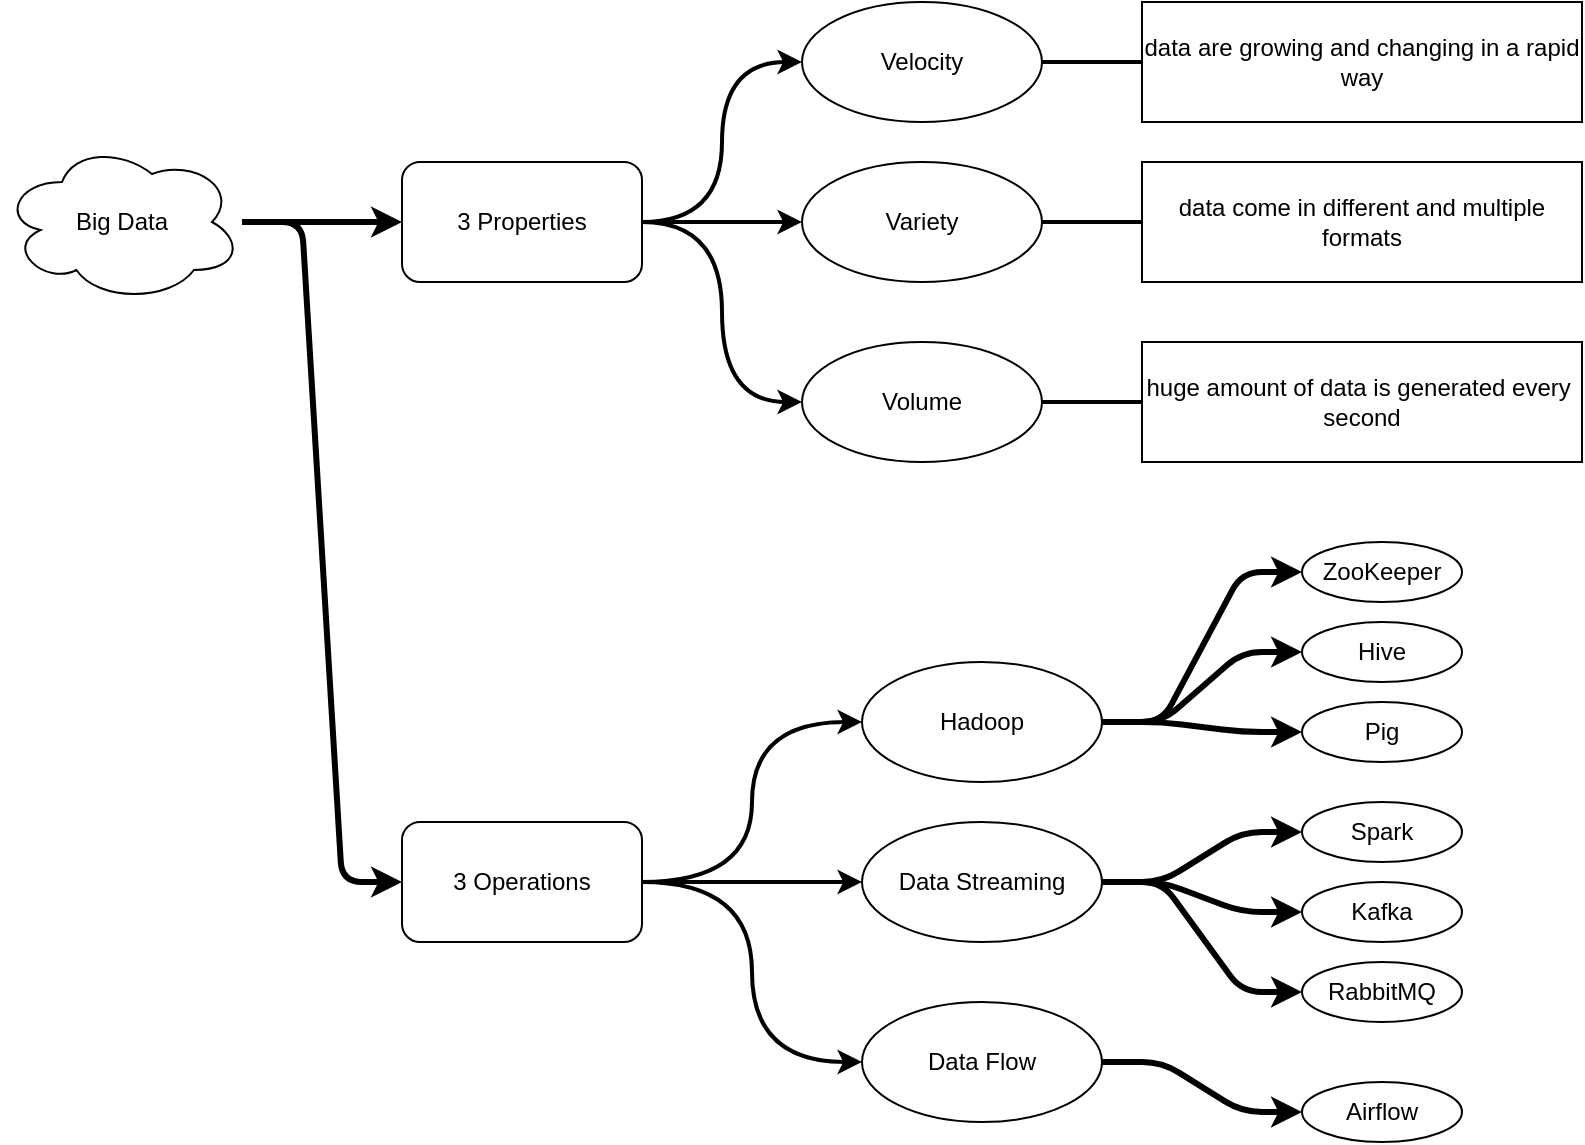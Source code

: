 <mxfile version="17.4.1" type="github" pages="3">
  <diagram id="5Rl2E7YkQ2Qzgk_aF65r" name="BigData">
    <mxGraphModel dx="2272" dy="701" grid="1" gridSize="10" guides="1" tooltips="1" connect="1" arrows="1" fold="1" page="1" pageScale="1" pageWidth="850" pageHeight="1100" math="0" shadow="0">
      <root>
        <mxCell id="0" />
        <mxCell id="1" parent="0" />
        <mxCell id="8WD0OpO59DViS9RUcPrg-6" value="" style="edgeStyle=orthogonalEdgeStyle;rounded=0;orthogonalLoop=1;jettySize=auto;html=1;strokeWidth=3;" edge="1" parent="1" source="8WD0OpO59DViS9RUcPrg-1" target="8WD0OpO59DViS9RUcPrg-5">
          <mxGeometry relative="1" as="geometry" />
        </mxCell>
        <mxCell id="8WD0OpO59DViS9RUcPrg-45" style="edgeStyle=entityRelationEdgeStyle;rounded=1;orthogonalLoop=1;jettySize=auto;elbow=vertical;html=1;entryX=0;entryY=0.5;entryDx=0;entryDy=0;endArrow=classic;endFill=1;strokeWidth=3;" edge="1" parent="1" source="8WD0OpO59DViS9RUcPrg-1" target="8WD0OpO59DViS9RUcPrg-35">
          <mxGeometry relative="1" as="geometry" />
        </mxCell>
        <mxCell id="8WD0OpO59DViS9RUcPrg-1" value="&lt;div&gt;Big Data&lt;/div&gt;" style="ellipse;shape=cloud;whiteSpace=wrap;html=1;rounded=1;" vertex="1" parent="1">
          <mxGeometry x="-750" y="470" width="120" height="80" as="geometry" />
        </mxCell>
        <mxCell id="8WD0OpO59DViS9RUcPrg-8" value="" style="edgeStyle=orthogonalEdgeStyle;rounded=0;orthogonalLoop=1;jettySize=auto;html=1;curved=1;strokeWidth=2;" edge="1" parent="1" source="8WD0OpO59DViS9RUcPrg-5" target="8WD0OpO59DViS9RUcPrg-7">
          <mxGeometry relative="1" as="geometry" />
        </mxCell>
        <mxCell id="8WD0OpO59DViS9RUcPrg-16" style="edgeStyle=orthogonalEdgeStyle;rounded=0;orthogonalLoop=1;jettySize=auto;html=1;exitX=1;exitY=0.5;exitDx=0;exitDy=0;entryX=0;entryY=0.5;entryDx=0;entryDy=0;curved=1;strokeWidth=2;" edge="1" parent="1" source="8WD0OpO59DViS9RUcPrg-5" target="8WD0OpO59DViS9RUcPrg-15">
          <mxGeometry relative="1" as="geometry" />
        </mxCell>
        <mxCell id="8WD0OpO59DViS9RUcPrg-17" style="edgeStyle=orthogonalEdgeStyle;rounded=0;orthogonalLoop=1;jettySize=auto;html=1;entryX=0;entryY=0.5;entryDx=0;entryDy=0;curved=1;strokeWidth=2;" edge="1" parent="1" source="8WD0OpO59DViS9RUcPrg-5" target="8WD0OpO59DViS9RUcPrg-14">
          <mxGeometry relative="1" as="geometry" />
        </mxCell>
        <mxCell id="8WD0OpO59DViS9RUcPrg-5" value="3 Properties" style="rounded=1;whiteSpace=wrap;html=1;" vertex="1" parent="1">
          <mxGeometry x="-550" y="480" width="120" height="60" as="geometry" />
        </mxCell>
        <mxCell id="8WD0OpO59DViS9RUcPrg-28" style="edgeStyle=elbowEdgeStyle;rounded=1;orthogonalLoop=1;jettySize=auto;elbow=vertical;html=1;entryX=0;entryY=0.5;entryDx=0;entryDy=0;endArrow=none;endFill=0;strokeWidth=2;" edge="1" parent="1" source="8WD0OpO59DViS9RUcPrg-7" target="8WD0OpO59DViS9RUcPrg-26">
          <mxGeometry relative="1" as="geometry" />
        </mxCell>
        <mxCell id="8WD0OpO59DViS9RUcPrg-7" value="Variety" style="ellipse;whiteSpace=wrap;html=1;rounded=1;" vertex="1" parent="1">
          <mxGeometry x="-350" y="480" width="120" height="60" as="geometry" />
        </mxCell>
        <mxCell id="8WD0OpO59DViS9RUcPrg-29" style="edgeStyle=elbowEdgeStyle;rounded=1;orthogonalLoop=1;jettySize=auto;elbow=vertical;html=1;entryX=0;entryY=0.5;entryDx=0;entryDy=0;endArrow=none;endFill=0;strokeWidth=2;" edge="1" parent="1" source="8WD0OpO59DViS9RUcPrg-14" target="8WD0OpO59DViS9RUcPrg-27">
          <mxGeometry relative="1" as="geometry" />
        </mxCell>
        <mxCell id="8WD0OpO59DViS9RUcPrg-14" value="Volume" style="ellipse;whiteSpace=wrap;html=1;rounded=1;" vertex="1" parent="1">
          <mxGeometry x="-350" y="570" width="120" height="60" as="geometry" />
        </mxCell>
        <mxCell id="8WD0OpO59DViS9RUcPrg-24" value="" style="edgeStyle=elbowEdgeStyle;rounded=1;orthogonalLoop=1;jettySize=auto;elbow=vertical;html=1;endArrow=none;endFill=0;strokeWidth=2;" edge="1" parent="1" source="8WD0OpO59DViS9RUcPrg-15" target="8WD0OpO59DViS9RUcPrg-23">
          <mxGeometry relative="1" as="geometry" />
        </mxCell>
        <mxCell id="8WD0OpO59DViS9RUcPrg-15" value="Velocity" style="ellipse;whiteSpace=wrap;html=1;rounded=1;" vertex="1" parent="1">
          <mxGeometry x="-350" y="400" width="120" height="60" as="geometry" />
        </mxCell>
        <mxCell id="8WD0OpO59DViS9RUcPrg-23" value="data are growing and changing in a rapid way" style="rounded=0;whiteSpace=wrap;html=1;" vertex="1" parent="1">
          <mxGeometry x="-180" y="400" width="220" height="60" as="geometry" />
        </mxCell>
        <mxCell id="8WD0OpO59DViS9RUcPrg-26" value="data come in different and multiple formats" style="rounded=0;whiteSpace=wrap;html=1;" vertex="1" parent="1">
          <mxGeometry x="-180" y="480" width="220" height="60" as="geometry" />
        </mxCell>
        <mxCell id="8WD0OpO59DViS9RUcPrg-27" value="huge amount of data is generated every&amp;nbsp; second" style="rounded=0;whiteSpace=wrap;html=1;" vertex="1" parent="1">
          <mxGeometry x="-180" y="570" width="220" height="60" as="geometry" />
        </mxCell>
        <mxCell id="8WD0OpO59DViS9RUcPrg-32" value="" style="edgeStyle=orthogonalEdgeStyle;rounded=0;orthogonalLoop=1;jettySize=auto;html=1;curved=1;strokeWidth=2;" edge="1" parent="1" source="8WD0OpO59DViS9RUcPrg-35" target="8WD0OpO59DViS9RUcPrg-37">
          <mxGeometry relative="1" as="geometry" />
        </mxCell>
        <mxCell id="8WD0OpO59DViS9RUcPrg-33" style="edgeStyle=orthogonalEdgeStyle;rounded=0;orthogonalLoop=1;jettySize=auto;html=1;exitX=1;exitY=0.5;exitDx=0;exitDy=0;entryX=0;entryY=0.5;entryDx=0;entryDy=0;curved=1;strokeWidth=2;" edge="1" parent="1" source="8WD0OpO59DViS9RUcPrg-35" target="8WD0OpO59DViS9RUcPrg-41">
          <mxGeometry relative="1" as="geometry" />
        </mxCell>
        <mxCell id="8WD0OpO59DViS9RUcPrg-34" style="edgeStyle=orthogonalEdgeStyle;rounded=0;orthogonalLoop=1;jettySize=auto;html=1;entryX=0;entryY=0.5;entryDx=0;entryDy=0;curved=1;strokeWidth=2;" edge="1" parent="1" source="8WD0OpO59DViS9RUcPrg-35" target="8WD0OpO59DViS9RUcPrg-39">
          <mxGeometry relative="1" as="geometry" />
        </mxCell>
        <mxCell id="8WD0OpO59DViS9RUcPrg-35" value="3 Operations" style="rounded=1;whiteSpace=wrap;html=1;" vertex="1" parent="1">
          <mxGeometry x="-550" y="810" width="120" height="60" as="geometry" />
        </mxCell>
        <mxCell id="8WD0OpO59DViS9RUcPrg-37" value="Data Streaming" style="ellipse;whiteSpace=wrap;html=1;rounded=1;" vertex="1" parent="1">
          <mxGeometry x="-320" y="810" width="120" height="60" as="geometry" />
        </mxCell>
        <mxCell id="8WD0OpO59DViS9RUcPrg-39" value="Data Flow" style="ellipse;whiteSpace=wrap;html=1;rounded=1;" vertex="1" parent="1">
          <mxGeometry x="-320" y="900" width="120" height="60" as="geometry" />
        </mxCell>
        <mxCell id="8WD0OpO59DViS9RUcPrg-48" value="" style="edgeStyle=entityRelationEdgeStyle;rounded=1;orthogonalLoop=1;jettySize=auto;html=1;endArrow=classic;endFill=1;strokeWidth=3;elbow=vertical;" edge="1" parent="1" source="8WD0OpO59DViS9RUcPrg-41" target="8WD0OpO59DViS9RUcPrg-47">
          <mxGeometry relative="1" as="geometry" />
        </mxCell>
        <mxCell id="8WD0OpO59DViS9RUcPrg-50" value="" style="edgeStyle=entityRelationEdgeStyle;rounded=1;orthogonalLoop=1;jettySize=auto;html=1;endArrow=classic;endFill=1;strokeWidth=3;elbow=vertical;" edge="1" parent="1" source="8WD0OpO59DViS9RUcPrg-41" target="8WD0OpO59DViS9RUcPrg-49">
          <mxGeometry relative="1" as="geometry" />
        </mxCell>
        <mxCell id="8WD0OpO59DViS9RUcPrg-52" style="edgeStyle=entityRelationEdgeStyle;rounded=1;orthogonalLoop=1;jettySize=auto;html=1;entryX=0;entryY=0.5;entryDx=0;entryDy=0;endArrow=classic;endFill=1;strokeWidth=3;elbow=vertical;" edge="1" parent="1" source="8WD0OpO59DViS9RUcPrg-41" target="8WD0OpO59DViS9RUcPrg-51">
          <mxGeometry relative="1" as="geometry" />
        </mxCell>
        <mxCell id="8WD0OpO59DViS9RUcPrg-41" value="Hadoop" style="ellipse;whiteSpace=wrap;html=1;rounded=1;" vertex="1" parent="1">
          <mxGeometry x="-320" y="730" width="120" height="60" as="geometry" />
        </mxCell>
        <mxCell id="8WD0OpO59DViS9RUcPrg-47" value="ZooKeeper" style="ellipse;whiteSpace=wrap;html=1;rounded=1;" vertex="1" parent="1">
          <mxGeometry x="-100" y="670" width="80" height="30" as="geometry" />
        </mxCell>
        <mxCell id="8WD0OpO59DViS9RUcPrg-49" value="Hive" style="ellipse;whiteSpace=wrap;html=1;rounded=1;" vertex="1" parent="1">
          <mxGeometry x="-100" y="710" width="80" height="30" as="geometry" />
        </mxCell>
        <mxCell id="8WD0OpO59DViS9RUcPrg-51" value="Pig" style="ellipse;whiteSpace=wrap;html=1;rounded=1;" vertex="1" parent="1">
          <mxGeometry x="-100" y="750" width="80" height="30" as="geometry" />
        </mxCell>
        <mxCell id="8WD0OpO59DViS9RUcPrg-53" value="" style="edgeStyle=entityRelationEdgeStyle;rounded=1;orthogonalLoop=1;jettySize=auto;html=1;endArrow=classic;endFill=1;strokeWidth=3;elbow=vertical;" edge="1" parent="1" target="8WD0OpO59DViS9RUcPrg-56">
          <mxGeometry relative="1" as="geometry">
            <mxPoint x="-200" y="840" as="sourcePoint" />
          </mxGeometry>
        </mxCell>
        <mxCell id="8WD0OpO59DViS9RUcPrg-54" value="" style="edgeStyle=entityRelationEdgeStyle;rounded=1;orthogonalLoop=1;jettySize=auto;html=1;endArrow=classic;endFill=1;strokeWidth=3;elbow=vertical;" edge="1" parent="1" target="8WD0OpO59DViS9RUcPrg-57">
          <mxGeometry relative="1" as="geometry">
            <mxPoint x="-200" y="840" as="sourcePoint" />
          </mxGeometry>
        </mxCell>
        <mxCell id="8WD0OpO59DViS9RUcPrg-55" style="edgeStyle=entityRelationEdgeStyle;rounded=1;orthogonalLoop=1;jettySize=auto;html=1;entryX=0;entryY=0.5;entryDx=0;entryDy=0;endArrow=classic;endFill=1;strokeWidth=3;elbow=vertical;" edge="1" parent="1" target="8WD0OpO59DViS9RUcPrg-58">
          <mxGeometry relative="1" as="geometry">
            <mxPoint x="-200" y="840" as="sourcePoint" />
          </mxGeometry>
        </mxCell>
        <mxCell id="8WD0OpO59DViS9RUcPrg-56" value="Spark" style="ellipse;whiteSpace=wrap;html=1;rounded=1;" vertex="1" parent="1">
          <mxGeometry x="-100" y="800" width="80" height="30" as="geometry" />
        </mxCell>
        <mxCell id="8WD0OpO59DViS9RUcPrg-57" value="Kafka" style="ellipse;whiteSpace=wrap;html=1;rounded=1;" vertex="1" parent="1">
          <mxGeometry x="-100" y="840" width="80" height="30" as="geometry" />
        </mxCell>
        <mxCell id="8WD0OpO59DViS9RUcPrg-58" value="RabbitMQ" style="ellipse;whiteSpace=wrap;html=1;rounded=1;" vertex="1" parent="1">
          <mxGeometry x="-100" y="880" width="80" height="30" as="geometry" />
        </mxCell>
        <mxCell id="8WD0OpO59DViS9RUcPrg-59" value="" style="edgeStyle=entityRelationEdgeStyle;rounded=1;orthogonalLoop=1;jettySize=auto;html=1;endArrow=classic;endFill=1;strokeWidth=3;elbow=vertical;" edge="1" parent="1" target="8WD0OpO59DViS9RUcPrg-62">
          <mxGeometry relative="1" as="geometry">
            <mxPoint x="-200" y="930" as="sourcePoint" />
          </mxGeometry>
        </mxCell>
        <mxCell id="8WD0OpO59DViS9RUcPrg-62" value="Airflow" style="ellipse;whiteSpace=wrap;html=1;rounded=1;" vertex="1" parent="1">
          <mxGeometry x="-100" y="940" width="80" height="30" as="geometry" />
        </mxCell>
      </root>
    </mxGraphModel>
  </diagram>
  <diagram id="t2ppFI9sK6Rx1bjc7z5Q" name="DataEngineering">
    <mxGraphModel dx="2272" dy="701" grid="1" gridSize="10" guides="1" tooltips="1" connect="1" arrows="1" fold="1" page="1" pageScale="1" pageWidth="850" pageHeight="1100" math="0" shadow="0">
      <root>
        <mxCell id="0" />
        <mxCell id="1" parent="0" />
        <mxCell id="nob0jaDSzmOrJlRHRxNH-1" value="" style="edgeStyle=orthogonalEdgeStyle;rounded=0;orthogonalLoop=1;jettySize=auto;html=1;strokeWidth=3;" edge="1" parent="1" source="nob0jaDSzmOrJlRHRxNH-2" target="nob0jaDSzmOrJlRHRxNH-6">
          <mxGeometry relative="1" as="geometry" />
        </mxCell>
        <mxCell id="nob0jaDSzmOrJlRHRxNH-2" value="Data Engineering" style="ellipse;shape=cloud;whiteSpace=wrap;html=1;rounded=1;" vertex="1" parent="1">
          <mxGeometry x="-820" y="130" width="120" height="80" as="geometry" />
        </mxCell>
        <mxCell id="nob0jaDSzmOrJlRHRxNH-3" value="" style="edgeStyle=orthogonalEdgeStyle;rounded=0;orthogonalLoop=1;jettySize=auto;html=1;curved=1;strokeWidth=2;" edge="1" parent="1" source="nob0jaDSzmOrJlRHRxNH-6" target="nob0jaDSzmOrJlRHRxNH-8">
          <mxGeometry relative="1" as="geometry" />
        </mxCell>
        <mxCell id="nob0jaDSzmOrJlRHRxNH-4" style="edgeStyle=orthogonalEdgeStyle;rounded=0;orthogonalLoop=1;jettySize=auto;html=1;exitX=1;exitY=0.5;exitDx=0;exitDy=0;entryX=0;entryY=0.5;entryDx=0;entryDy=0;curved=1;strokeWidth=2;" edge="1" parent="1" source="nob0jaDSzmOrJlRHRxNH-6" target="nob0jaDSzmOrJlRHRxNH-12">
          <mxGeometry relative="1" as="geometry" />
        </mxCell>
        <mxCell id="nob0jaDSzmOrJlRHRxNH-5" style="edgeStyle=orthogonalEdgeStyle;rounded=0;orthogonalLoop=1;jettySize=auto;html=1;entryX=0;entryY=0.5;entryDx=0;entryDy=0;curved=1;strokeWidth=2;" edge="1" parent="1" source="nob0jaDSzmOrJlRHRxNH-6" target="nob0jaDSzmOrJlRHRxNH-10">
          <mxGeometry relative="1" as="geometry" />
        </mxCell>
        <mxCell id="wrII8wMutT-JyE1OGqmX-1" style="edgeStyle=orthogonalEdgeStyle;rounded=1;orthogonalLoop=1;jettySize=auto;html=1;entryX=0;entryY=0.5;entryDx=0;entryDy=0;endArrow=classic;endFill=1;strokeWidth=2;elbow=vertical;curved=1;" edge="1" parent="1" source="nob0jaDSzmOrJlRHRxNH-6" target="CkBosRr9IEfbna9MO54Q-16">
          <mxGeometry relative="1" as="geometry">
            <Array as="points">
              <mxPoint x="-480" y="170" />
              <mxPoint x="-480" y="350" />
            </Array>
          </mxGeometry>
        </mxCell>
        <mxCell id="nob0jaDSzmOrJlRHRxNH-6" value="4 Operations" style="rounded=1;whiteSpace=wrap;html=1;" vertex="1" parent="1">
          <mxGeometry x="-620" y="140" width="120" height="60" as="geometry" />
        </mxCell>
        <mxCell id="nob0jaDSzmOrJlRHRxNH-8" value="Data Engestion" style="ellipse;whiteSpace=wrap;html=1;rounded=1;" vertex="1" parent="1">
          <mxGeometry x="-420" y="140" width="120" height="60" as="geometry" />
        </mxCell>
        <mxCell id="nob0jaDSzmOrJlRHRxNH-10" value="Data Cleaning" style="ellipse;whiteSpace=wrap;html=1;rounded=1;" vertex="1" parent="1">
          <mxGeometry x="-420" y="230" width="120" height="60" as="geometry" />
        </mxCell>
        <mxCell id="wrII8wMutT-JyE1OGqmX-3" value="" style="edgeStyle=orthogonalEdgeStyle;curved=1;rounded=1;orthogonalLoop=1;jettySize=auto;html=1;endArrow=classic;endFill=1;strokeWidth=2;elbow=vertical;" edge="1" parent="1" source="nob0jaDSzmOrJlRHRxNH-12" target="wrII8wMutT-JyE1OGqmX-2">
          <mxGeometry relative="1" as="geometry" />
        </mxCell>
        <mxCell id="wrII8wMutT-JyE1OGqmX-5" value="" style="edgeStyle=orthogonalEdgeStyle;curved=1;rounded=1;orthogonalLoop=1;jettySize=auto;html=1;endArrow=classic;endFill=1;strokeWidth=2;elbow=vertical;" edge="1" parent="1" source="nob0jaDSzmOrJlRHRxNH-12" target="wrII8wMutT-JyE1OGqmX-4">
          <mxGeometry relative="1" as="geometry" />
        </mxCell>
        <mxCell id="nob0jaDSzmOrJlRHRxNH-12" value="Search Engine" style="ellipse;whiteSpace=wrap;html=1;rounded=1;" vertex="1" parent="1">
          <mxGeometry x="-420" y="60" width="120" height="60" as="geometry" />
        </mxCell>
        <mxCell id="wrII8wMutT-JyE1OGqmX-7" value="" style="edgeStyle=orthogonalEdgeStyle;curved=1;rounded=1;orthogonalLoop=1;jettySize=auto;html=1;endArrow=classic;endFill=1;strokeWidth=2;elbow=vertical;" edge="1" parent="1" source="CkBosRr9IEfbna9MO54Q-16" target="wrII8wMutT-JyE1OGqmX-6">
          <mxGeometry relative="1" as="geometry" />
        </mxCell>
        <mxCell id="wrII8wMutT-JyE1OGqmX-9" value="" style="edgeStyle=orthogonalEdgeStyle;curved=1;rounded=1;orthogonalLoop=1;jettySize=auto;html=1;endArrow=classic;endFill=1;strokeWidth=2;elbow=vertical;entryX=0;entryY=0.5;entryDx=0;entryDy=0;exitX=1;exitY=0.5;exitDx=0;exitDy=0;" edge="1" parent="1" source="CkBosRr9IEfbna9MO54Q-16" target="wrII8wMutT-JyE1OGqmX-8">
          <mxGeometry relative="1" as="geometry">
            <Array as="points">
              <mxPoint x="-280" y="350" />
              <mxPoint x="-280" y="440" />
            </Array>
          </mxGeometry>
        </mxCell>
        <mxCell id="CkBosRr9IEfbna9MO54Q-16" value="Data Scraping" style="ellipse;whiteSpace=wrap;html=1;rounded=1;" vertex="1" parent="1">
          <mxGeometry x="-420" y="320" width="120" height="60" as="geometry" />
        </mxCell>
        <mxCell id="wrII8wMutT-JyE1OGqmX-2" value="Solr" style="ellipse;whiteSpace=wrap;html=1;rounded=1;" vertex="1" parent="1">
          <mxGeometry x="-240" y="30" width="70" height="30" as="geometry" />
        </mxCell>
        <mxCell id="wrII8wMutT-JyE1OGqmX-4" value="Elastic Search" style="ellipse;whiteSpace=wrap;html=1;rounded=1;" vertex="1" parent="1">
          <mxGeometry x="-240" y="75" width="100" height="30" as="geometry" />
        </mxCell>
        <mxCell id="wrII8wMutT-JyE1OGqmX-6" value="Scrapy" style="ellipse;whiteSpace=wrap;html=1;rounded=1;" vertex="1" parent="1">
          <mxGeometry x="-240" y="360" width="110" height="40" as="geometry" />
        </mxCell>
        <mxCell id="wrII8wMutT-JyE1OGqmX-8" value="Selenium" style="ellipse;whiteSpace=wrap;html=1;rounded=1;" vertex="1" parent="1">
          <mxGeometry x="-240" y="420" width="110" height="40" as="geometry" />
        </mxCell>
      </root>
    </mxGraphModel>
  </diagram>
  <diagram id="PHB2wehVPCsthN-tiyIw" name="DataStorage">
    <mxGraphModel dx="2272" dy="701" grid="1" gridSize="10" guides="1" tooltips="1" connect="1" arrows="1" fold="1" page="1" pageScale="1" pageWidth="850" pageHeight="1100" math="0" shadow="0">
      <root>
        <mxCell id="0" />
        <mxCell id="1" parent="0" />
        <mxCell id="VZXMy3FLtsFeKvoIb0Xn-1" value="" style="edgeStyle=orthogonalEdgeStyle;rounded=0;orthogonalLoop=1;jettySize=auto;html=1;strokeWidth=3;" edge="1" parent="1" source="VZXMy3FLtsFeKvoIb0Xn-2" target="VZXMy3FLtsFeKvoIb0Xn-7">
          <mxGeometry relative="1" as="geometry" />
        </mxCell>
        <mxCell id="VZXMy3FLtsFeKvoIb0Xn-2" value="Data Storage" style="ellipse;shape=cloud;whiteSpace=wrap;html=1;rounded=1;" vertex="1" parent="1">
          <mxGeometry x="-820" y="130" width="120" height="80" as="geometry" />
        </mxCell>
        <mxCell id="VZXMy3FLtsFeKvoIb0Xn-3" value="" style="edgeStyle=orthogonalEdgeStyle;rounded=0;orthogonalLoop=1;jettySize=auto;html=1;curved=1;strokeWidth=2;" edge="1" parent="1" source="VZXMy3FLtsFeKvoIb0Xn-7" target="VZXMy3FLtsFeKvoIb0Xn-8">
          <mxGeometry relative="1" as="geometry" />
        </mxCell>
        <mxCell id="VZXMy3FLtsFeKvoIb0Xn-4" style="edgeStyle=orthogonalEdgeStyle;rounded=0;orthogonalLoop=1;jettySize=auto;html=1;exitX=1;exitY=0.5;exitDx=0;exitDy=0;entryX=0;entryY=0.5;entryDx=0;entryDy=0;curved=1;strokeWidth=2;" edge="1" parent="1" source="VZXMy3FLtsFeKvoIb0Xn-7" target="VZXMy3FLtsFeKvoIb0Xn-12">
          <mxGeometry relative="1" as="geometry" />
        </mxCell>
        <mxCell id="VZXMy3FLtsFeKvoIb0Xn-5" style="edgeStyle=orthogonalEdgeStyle;rounded=0;orthogonalLoop=1;jettySize=auto;html=1;entryX=0;entryY=0.5;entryDx=0;entryDy=0;curved=1;strokeWidth=2;exitX=0.55;exitY=0.95;exitDx=0;exitDy=0;exitPerimeter=0;" edge="1" parent="1" source="VZXMy3FLtsFeKvoIb0Xn-2" target="VZXMy3FLtsFeKvoIb0Xn-9">
          <mxGeometry relative="1" as="geometry" />
        </mxCell>
        <mxCell id="VZXMy3FLtsFeKvoIb0Xn-6" style="edgeStyle=orthogonalEdgeStyle;rounded=1;orthogonalLoop=1;jettySize=auto;html=1;entryX=0;entryY=0.5;entryDx=0;entryDy=0;endArrow=classic;endFill=1;strokeWidth=2;elbow=vertical;curved=1;exitX=0.55;exitY=0.95;exitDx=0;exitDy=0;exitPerimeter=0;" edge="1" parent="1" source="VZXMy3FLtsFeKvoIb0Xn-2" target="VZXMy3FLtsFeKvoIb0Xn-15">
          <mxGeometry relative="1" as="geometry">
            <Array as="points">
              <mxPoint x="-740" y="206" />
              <mxPoint x="-740" y="740" />
            </Array>
            <mxPoint x="-690" y="260" as="sourcePoint" />
          </mxGeometry>
        </mxCell>
        <mxCell id="9gEIinoZK7fOqd8k9MTv-2" style="edgeStyle=orthogonalEdgeStyle;curved=1;rounded=1;orthogonalLoop=1;jettySize=auto;html=1;entryX=0;entryY=0.5;entryDx=0;entryDy=0;endArrow=classic;endFill=1;strokeWidth=2;elbow=vertical;" edge="1" parent="1" source="VZXMy3FLtsFeKvoIb0Xn-7" target="9gEIinoZK7fOqd8k9MTv-1">
          <mxGeometry relative="1" as="geometry" />
        </mxCell>
        <mxCell id="VZXMy3FLtsFeKvoIb0Xn-7" value="3 Types" style="rounded=1;whiteSpace=wrap;html=1;" vertex="1" parent="1">
          <mxGeometry x="-620" y="140" width="120" height="60" as="geometry" />
        </mxCell>
        <mxCell id="9gEIinoZK7fOqd8k9MTv-5" value="" style="edgeStyle=orthogonalEdgeStyle;curved=1;rounded=1;orthogonalLoop=1;jettySize=auto;html=1;endArrow=classic;endFill=1;strokeWidth=2;elbow=vertical;" edge="1" parent="1" source="VZXMy3FLtsFeKvoIb0Xn-8" target="9gEIinoZK7fOqd8k9MTv-4">
          <mxGeometry relative="1" as="geometry" />
        </mxCell>
        <mxCell id="VZXMy3FLtsFeKvoIb0Xn-8" value="NoSQL Databases" style="ellipse;whiteSpace=wrap;html=1;rounded=1;" vertex="1" parent="1">
          <mxGeometry x="-420" y="180" width="120" height="60" as="geometry" />
        </mxCell>
        <mxCell id="VZXMy3FLtsFeKvoIb0Xn-21" value="" style="edgeStyle=orthogonalEdgeStyle;curved=1;rounded=1;orthogonalLoop=1;jettySize=auto;html=1;endArrow=classic;endFill=1;strokeWidth=2;elbow=vertical;entryX=0;entryY=0.5;entryDx=0;entryDy=0;" edge="1" parent="1" source="VZXMy3FLtsFeKvoIb0Xn-9" target="VZXMy3FLtsFeKvoIb0Xn-20">
          <mxGeometry relative="1" as="geometry" />
        </mxCell>
        <mxCell id="VZXMy3FLtsFeKvoIb0Xn-9" value="Cloud Databases" style="ellipse;whiteSpace=wrap;html=1;rounded=1;" vertex="1" parent="1">
          <mxGeometry x="-640" y="620" width="120" height="60" as="geometry" />
        </mxCell>
        <mxCell id="VZXMy3FLtsFeKvoIb0Xn-10" value="" style="edgeStyle=orthogonalEdgeStyle;curved=1;rounded=1;orthogonalLoop=1;jettySize=auto;html=1;endArrow=classic;endFill=1;strokeWidth=2;elbow=vertical;" edge="1" parent="1" source="VZXMy3FLtsFeKvoIb0Xn-12" target="VZXMy3FLtsFeKvoIb0Xn-16">
          <mxGeometry relative="1" as="geometry" />
        </mxCell>
        <mxCell id="VZXMy3FLtsFeKvoIb0Xn-11" value="" style="edgeStyle=orthogonalEdgeStyle;curved=1;rounded=1;orthogonalLoop=1;jettySize=auto;html=1;endArrow=classic;endFill=1;strokeWidth=2;elbow=vertical;" edge="1" parent="1" source="VZXMy3FLtsFeKvoIb0Xn-12" target="VZXMy3FLtsFeKvoIb0Xn-17">
          <mxGeometry relative="1" as="geometry" />
        </mxCell>
        <mxCell id="VZXMy3FLtsFeKvoIb0Xn-12" value="SQL Databases" style="ellipse;whiteSpace=wrap;html=1;rounded=1;" vertex="1" parent="1">
          <mxGeometry x="-420" y="60" width="120" height="60" as="geometry" />
        </mxCell>
        <mxCell id="VZXMy3FLtsFeKvoIb0Xn-13" value="" style="edgeStyle=orthogonalEdgeStyle;curved=1;rounded=1;orthogonalLoop=1;jettySize=auto;html=1;endArrow=classic;endFill=1;strokeWidth=2;elbow=vertical;" edge="1" parent="1" source="VZXMy3FLtsFeKvoIb0Xn-15" target="VZXMy3FLtsFeKvoIb0Xn-18">
          <mxGeometry relative="1" as="geometry" />
        </mxCell>
        <mxCell id="VZXMy3FLtsFeKvoIb0Xn-14" value="" style="edgeStyle=orthogonalEdgeStyle;curved=1;rounded=1;orthogonalLoop=1;jettySize=auto;html=1;endArrow=classic;endFill=1;strokeWidth=2;elbow=vertical;entryX=0;entryY=0.5;entryDx=0;entryDy=0;exitX=1;exitY=0.5;exitDx=0;exitDy=0;" edge="1" parent="1" source="VZXMy3FLtsFeKvoIb0Xn-15" target="VZXMy3FLtsFeKvoIb0Xn-19">
          <mxGeometry relative="1" as="geometry">
            <Array as="points">
              <mxPoint x="-500" y="740" />
              <mxPoint x="-500" y="830" />
            </Array>
          </mxGeometry>
        </mxCell>
        <mxCell id="VZXMy3FLtsFeKvoIb0Xn-15" value="Cloud Storage" style="ellipse;whiteSpace=wrap;html=1;rounded=1;" vertex="1" parent="1">
          <mxGeometry x="-640" y="710" width="120" height="60" as="geometry" />
        </mxCell>
        <mxCell id="VZXMy3FLtsFeKvoIb0Xn-16" value="PostgreSQL" style="ellipse;whiteSpace=wrap;html=1;rounded=1;" vertex="1" parent="1">
          <mxGeometry x="-240" y="30" width="100" height="30" as="geometry" />
        </mxCell>
        <mxCell id="VZXMy3FLtsFeKvoIb0Xn-17" value="MySQL" style="ellipse;whiteSpace=wrap;html=1;rounded=1;" vertex="1" parent="1">
          <mxGeometry x="-240" y="75" width="100" height="30" as="geometry" />
        </mxCell>
        <mxCell id="VZXMy3FLtsFeKvoIb0Xn-18" value="Amazon S3" style="ellipse;whiteSpace=wrap;html=1;rounded=1;" vertex="1" parent="1">
          <mxGeometry x="-460" y="750" width="110" height="40" as="geometry" />
        </mxCell>
        <mxCell id="VZXMy3FLtsFeKvoIb0Xn-19" value="Azure Data Lake" style="ellipse;whiteSpace=wrap;html=1;rounded=1;" vertex="1" parent="1">
          <mxGeometry x="-460" y="810" width="110" height="40" as="geometry" />
        </mxCell>
        <mxCell id="VZXMy3FLtsFeKvoIb0Xn-20" value="Amazon RDS" style="ellipse;whiteSpace=wrap;html=1;rounded=1;" vertex="1" parent="1">
          <mxGeometry x="-460" y="690" width="120" height="40" as="geometry" />
        </mxCell>
        <mxCell id="VZXMy3FLtsFeKvoIb0Xn-22" value="Redis" style="ellipse;whiteSpace=wrap;html=1;rounded=1;" vertex="1" parent="1">
          <mxGeometry x="-260" y="490" width="120" height="40" as="geometry" />
        </mxCell>
        <mxCell id="9gEIinoZK7fOqd8k9MTv-3" style="edgeStyle=orthogonalEdgeStyle;curved=1;rounded=1;orthogonalLoop=1;jettySize=auto;html=1;entryX=0;entryY=0.5;entryDx=0;entryDy=0;endArrow=classic;endFill=1;strokeWidth=2;elbow=vertical;" edge="1" parent="1" source="9gEIinoZK7fOqd8k9MTv-1" target="VZXMy3FLtsFeKvoIb0Xn-22">
          <mxGeometry relative="1" as="geometry" />
        </mxCell>
        <mxCell id="9gEIinoZK7fOqd8k9MTv-1" value="Caches" style="ellipse;whiteSpace=wrap;html=1;rounded=1;" vertex="1" parent="1">
          <mxGeometry x="-425" y="390" width="120" height="60" as="geometry" />
        </mxCell>
        <mxCell id="9gEIinoZK7fOqd8k9MTv-7" value="" style="edgeStyle=orthogonalEdgeStyle;curved=1;rounded=1;orthogonalLoop=1;jettySize=auto;html=1;endArrow=classic;endFill=1;strokeWidth=2;elbow=vertical;" edge="1" parent="1" source="9gEIinoZK7fOqd8k9MTv-4" target="9gEIinoZK7fOqd8k9MTv-6">
          <mxGeometry relative="1" as="geometry" />
        </mxCell>
        <mxCell id="9gEIinoZK7fOqd8k9MTv-11" value="" style="edgeStyle=orthogonalEdgeStyle;curved=1;rounded=1;orthogonalLoop=1;jettySize=auto;html=1;endArrow=classic;endFill=1;strokeWidth=2;elbow=vertical;" edge="1" parent="1" source="9gEIinoZK7fOqd8k9MTv-4" target="9gEIinoZK7fOqd8k9MTv-10">
          <mxGeometry relative="1" as="geometry" />
        </mxCell>
        <mxCell id="9gEIinoZK7fOqd8k9MTv-17" style="edgeStyle=orthogonalEdgeStyle;curved=1;rounded=1;orthogonalLoop=1;jettySize=auto;html=1;entryX=0;entryY=0.5;entryDx=0;entryDy=0;endArrow=classic;endFill=1;strokeWidth=2;elbow=vertical;" edge="1" parent="1" source="9gEIinoZK7fOqd8k9MTv-4" target="9gEIinoZK7fOqd8k9MTv-12">
          <mxGeometry relative="1" as="geometry" />
        </mxCell>
        <mxCell id="9gEIinoZK7fOqd8k9MTv-18" style="edgeStyle=orthogonalEdgeStyle;curved=1;rounded=1;orthogonalLoop=1;jettySize=auto;html=1;entryX=0;entryY=0.5;entryDx=0;entryDy=0;endArrow=classic;endFill=1;strokeWidth=2;elbow=vertical;" edge="1" parent="1" source="9gEIinoZK7fOqd8k9MTv-4" target="9gEIinoZK7fOqd8k9MTv-14">
          <mxGeometry relative="1" as="geometry">
            <Array as="points">
              <mxPoint x="-110" y="210" />
              <mxPoint x="-110" y="400" />
            </Array>
          </mxGeometry>
        </mxCell>
        <mxCell id="9gEIinoZK7fOqd8k9MTv-4" value="4 Types" style="whiteSpace=wrap;html=1;rounded=1;" vertex="1" parent="1">
          <mxGeometry x="-260" y="180" width="120" height="60" as="geometry" />
        </mxCell>
        <mxCell id="9gEIinoZK7fOqd8k9MTv-22" value="" style="edgeStyle=orthogonalEdgeStyle;curved=1;rounded=1;orthogonalLoop=1;jettySize=auto;html=1;endArrow=classic;endFill=1;strokeWidth=2;elbow=vertical;" edge="1" parent="1" source="9gEIinoZK7fOqd8k9MTv-6" target="9gEIinoZK7fOqd8k9MTv-21">
          <mxGeometry relative="1" as="geometry" />
        </mxCell>
        <mxCell id="9gEIinoZK7fOqd8k9MTv-6" value="Key-Value Store" style="ellipse;whiteSpace=wrap;html=1;rounded=1;" vertex="1" parent="1">
          <mxGeometry x="-70" y="130" width="120" height="60" as="geometry" />
        </mxCell>
        <mxCell id="9gEIinoZK7fOqd8k9MTv-16" style="edgeStyle=orthogonalEdgeStyle;curved=1;rounded=1;orthogonalLoop=1;jettySize=auto;html=1;endArrow=classic;endFill=1;strokeWidth=2;elbow=vertical;" edge="1" parent="1" source="9gEIinoZK7fOqd8k9MTv-10" target="9gEIinoZK7fOqd8k9MTv-15">
          <mxGeometry relative="1" as="geometry" />
        </mxCell>
        <mxCell id="9gEIinoZK7fOqd8k9MTv-24" value="" style="edgeStyle=orthogonalEdgeStyle;curved=1;rounded=1;orthogonalLoop=1;jettySize=auto;html=1;endArrow=classic;endFill=1;strokeWidth=2;elbow=vertical;" edge="1" parent="1" source="9gEIinoZK7fOqd8k9MTv-10" target="9gEIinoZK7fOqd8k9MTv-23">
          <mxGeometry relative="1" as="geometry" />
        </mxCell>
        <mxCell id="9gEIinoZK7fOqd8k9MTv-10" value="Column-Based Store" style="ellipse;whiteSpace=wrap;html=1;rounded=1;" vertex="1" parent="1">
          <mxGeometry x="-70" y="210" width="120" height="60" as="geometry" />
        </mxCell>
        <mxCell id="9gEIinoZK7fOqd8k9MTv-20" style="edgeStyle=orthogonalEdgeStyle;curved=1;rounded=1;orthogonalLoop=1;jettySize=auto;html=1;entryX=0;entryY=0.5;entryDx=0;entryDy=0;endArrow=classic;endFill=1;strokeWidth=2;elbow=vertical;" edge="1" parent="1" source="9gEIinoZK7fOqd8k9MTv-12" target="9gEIinoZK7fOqd8k9MTv-19">
          <mxGeometry relative="1" as="geometry" />
        </mxCell>
        <mxCell id="9gEIinoZK7fOqd8k9MTv-12" value="Document-Based Store" style="ellipse;whiteSpace=wrap;html=1;rounded=1;" vertex="1" parent="1">
          <mxGeometry x="-70" y="290" width="120" height="60" as="geometry" />
        </mxCell>
        <mxCell id="9gEIinoZK7fOqd8k9MTv-14" value="Graph-Based Store" style="ellipse;whiteSpace=wrap;html=1;rounded=1;" vertex="1" parent="1">
          <mxGeometry x="-70" y="370" width="120" height="60" as="geometry" />
        </mxCell>
        <mxCell id="9gEIinoZK7fOqd8k9MTv-15" value="Cassandra" style="ellipse;whiteSpace=wrap;html=1;rounded=1;" vertex="1" parent="1">
          <mxGeometry x="110" y="220" width="120" height="40" as="geometry" />
        </mxCell>
        <mxCell id="9gEIinoZK7fOqd8k9MTv-19" value="MongoDB" style="ellipse;whiteSpace=wrap;html=1;rounded=1;" vertex="1" parent="1">
          <mxGeometry x="110" y="330" width="120" height="40" as="geometry" />
        </mxCell>
        <mxCell id="9gEIinoZK7fOqd8k9MTv-21" value="Amazon S3" style="ellipse;whiteSpace=wrap;html=1;rounded=1;" vertex="1" parent="1">
          <mxGeometry x="110" y="130" width="120" height="60" as="geometry" />
        </mxCell>
        <mxCell id="9gEIinoZK7fOqd8k9MTv-23" value="H-Base" style="ellipse;whiteSpace=wrap;html=1;rounded=1;" vertex="1" parent="1">
          <mxGeometry x="110" y="270" width="120" height="40" as="geometry" />
        </mxCell>
      </root>
    </mxGraphModel>
  </diagram>
</mxfile>
